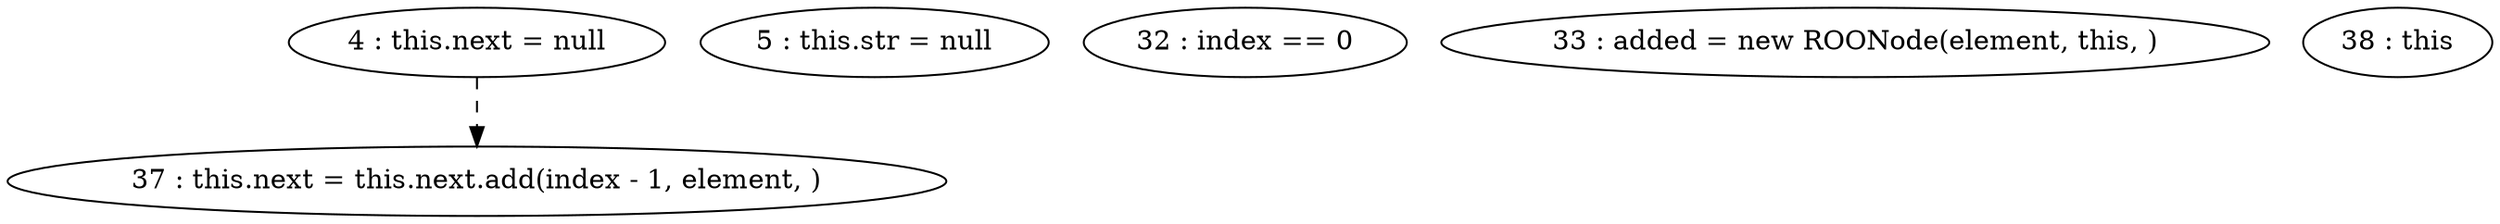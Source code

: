 digraph G {
"4 : this.next = null"
"4 : this.next = null" -> "37 : this.next = this.next.add(index - 1, element, )" [style=dashed]
"5 : this.str = null"
"32 : index == 0"
"33 : added = new ROONode(element, this, )"
"37 : this.next = this.next.add(index - 1, element, )"
"38 : this"
}